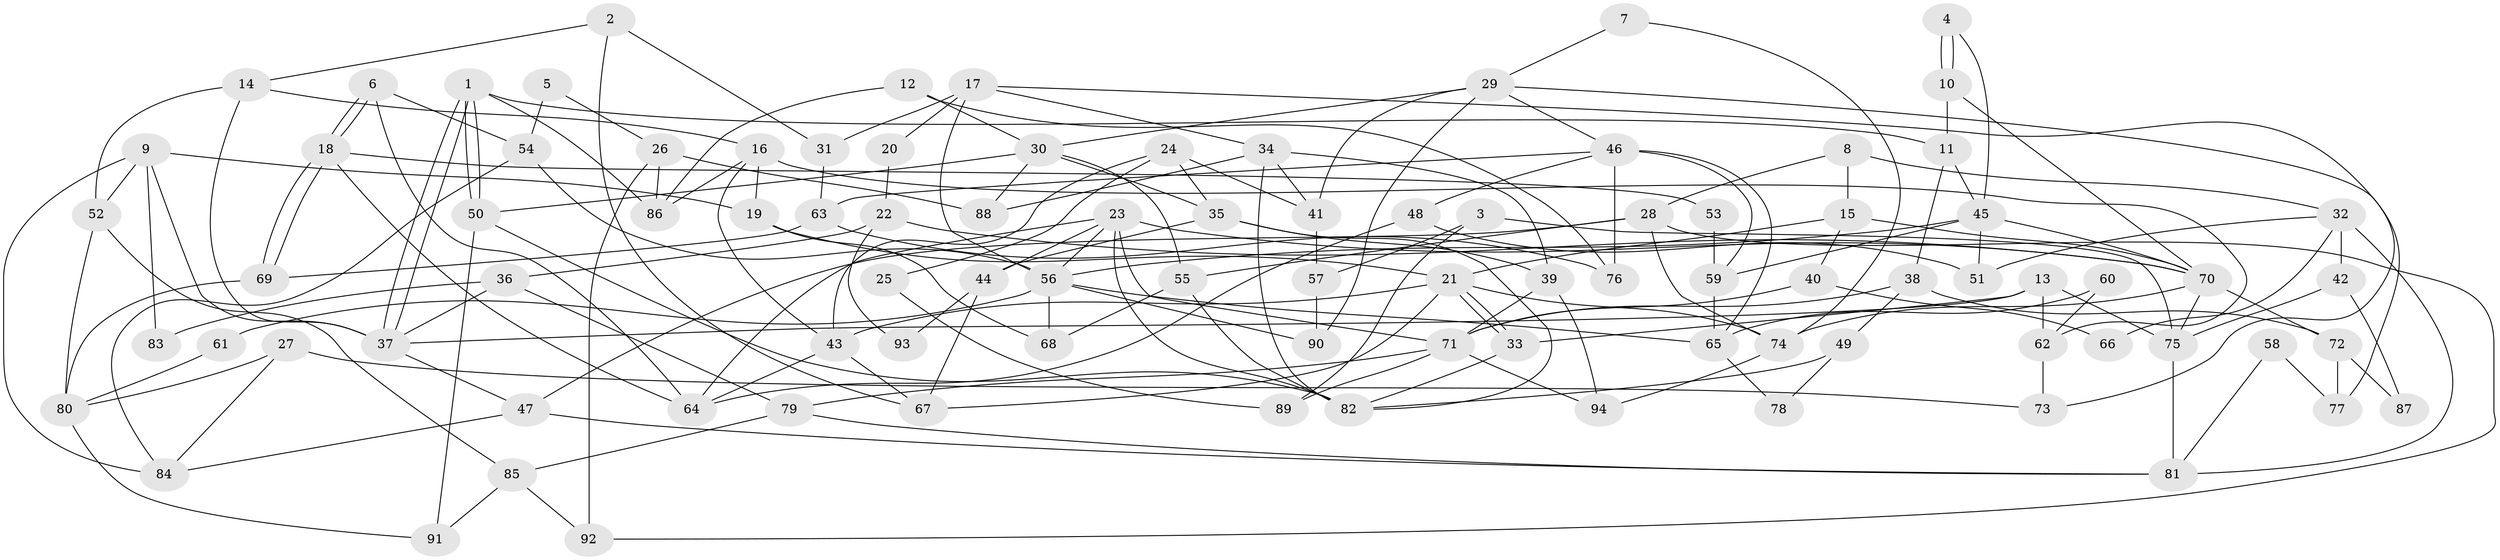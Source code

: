 // coarse degree distribution, {7: 0.13846153846153847, 5: 0.1076923076923077, 4: 0.2153846153846154, 2: 0.13846153846153847, 6: 0.12307692307692308, 3: 0.2, 9: 0.015384615384615385, 10: 0.015384615384615385, 8: 0.046153846153846156}
// Generated by graph-tools (version 1.1) at 2025/52/02/27/25 19:52:04]
// undirected, 94 vertices, 188 edges
graph export_dot {
graph [start="1"]
  node [color=gray90,style=filled];
  1;
  2;
  3;
  4;
  5;
  6;
  7;
  8;
  9;
  10;
  11;
  12;
  13;
  14;
  15;
  16;
  17;
  18;
  19;
  20;
  21;
  22;
  23;
  24;
  25;
  26;
  27;
  28;
  29;
  30;
  31;
  32;
  33;
  34;
  35;
  36;
  37;
  38;
  39;
  40;
  41;
  42;
  43;
  44;
  45;
  46;
  47;
  48;
  49;
  50;
  51;
  52;
  53;
  54;
  55;
  56;
  57;
  58;
  59;
  60;
  61;
  62;
  63;
  64;
  65;
  66;
  67;
  68;
  69;
  70;
  71;
  72;
  73;
  74;
  75;
  76;
  77;
  78;
  79;
  80;
  81;
  82;
  83;
  84;
  85;
  86;
  87;
  88;
  89;
  90;
  91;
  92;
  93;
  94;
  1 -- 37;
  1 -- 37;
  1 -- 50;
  1 -- 50;
  1 -- 11;
  1 -- 86;
  2 -- 31;
  2 -- 67;
  2 -- 14;
  3 -- 75;
  3 -- 57;
  3 -- 89;
  4 -- 45;
  4 -- 10;
  4 -- 10;
  5 -- 26;
  5 -- 54;
  6 -- 18;
  6 -- 18;
  6 -- 64;
  6 -- 54;
  7 -- 74;
  7 -- 29;
  8 -- 15;
  8 -- 28;
  8 -- 32;
  9 -- 37;
  9 -- 19;
  9 -- 52;
  9 -- 83;
  9 -- 84;
  10 -- 11;
  10 -- 70;
  11 -- 45;
  11 -- 38;
  12 -- 30;
  12 -- 86;
  12 -- 76;
  13 -- 33;
  13 -- 37;
  13 -- 62;
  13 -- 75;
  14 -- 37;
  14 -- 16;
  14 -- 52;
  15 -- 70;
  15 -- 21;
  15 -- 40;
  16 -- 43;
  16 -- 19;
  16 -- 62;
  16 -- 86;
  17 -- 34;
  17 -- 56;
  17 -- 20;
  17 -- 31;
  17 -- 77;
  18 -- 69;
  18 -- 69;
  18 -- 53;
  18 -- 64;
  19 -- 21;
  19 -- 68;
  20 -- 22;
  21 -- 33;
  21 -- 33;
  21 -- 74;
  21 -- 43;
  21 -- 67;
  22 -- 70;
  22 -- 36;
  22 -- 93;
  23 -- 82;
  23 -- 70;
  23 -- 44;
  23 -- 56;
  23 -- 64;
  23 -- 71;
  24 -- 43;
  24 -- 35;
  24 -- 25;
  24 -- 41;
  25 -- 89;
  26 -- 92;
  26 -- 86;
  26 -- 88;
  27 -- 73;
  27 -- 84;
  27 -- 80;
  28 -- 47;
  28 -- 55;
  28 -- 74;
  28 -- 92;
  29 -- 30;
  29 -- 41;
  29 -- 46;
  29 -- 73;
  29 -- 90;
  30 -- 55;
  30 -- 50;
  30 -- 35;
  30 -- 88;
  31 -- 63;
  32 -- 81;
  32 -- 42;
  32 -- 51;
  32 -- 66;
  33 -- 82;
  34 -- 39;
  34 -- 88;
  34 -- 41;
  34 -- 82;
  35 -- 44;
  35 -- 39;
  35 -- 82;
  36 -- 79;
  36 -- 37;
  36 -- 83;
  37 -- 47;
  38 -- 71;
  38 -- 49;
  38 -- 72;
  39 -- 94;
  39 -- 71;
  40 -- 71;
  40 -- 66;
  41 -- 57;
  42 -- 75;
  42 -- 87;
  43 -- 64;
  43 -- 67;
  44 -- 67;
  44 -- 93;
  45 -- 59;
  45 -- 51;
  45 -- 56;
  45 -- 70;
  46 -- 76;
  46 -- 48;
  46 -- 59;
  46 -- 63;
  46 -- 65;
  47 -- 84;
  47 -- 81;
  48 -- 64;
  48 -- 51;
  49 -- 82;
  49 -- 78;
  50 -- 82;
  50 -- 91;
  52 -- 80;
  52 -- 85;
  53 -- 59;
  54 -- 56;
  54 -- 84;
  55 -- 82;
  55 -- 68;
  56 -- 61;
  56 -- 65;
  56 -- 68;
  56 -- 90;
  57 -- 90;
  58 -- 81;
  58 -- 77;
  59 -- 65;
  60 -- 62;
  60 -- 65;
  61 -- 80;
  62 -- 73;
  63 -- 69;
  63 -- 76;
  65 -- 78;
  69 -- 80;
  70 -- 72;
  70 -- 74;
  70 -- 75;
  71 -- 79;
  71 -- 89;
  71 -- 94;
  72 -- 77;
  72 -- 87;
  74 -- 94;
  75 -- 81;
  79 -- 85;
  79 -- 81;
  80 -- 91;
  85 -- 91;
  85 -- 92;
}
